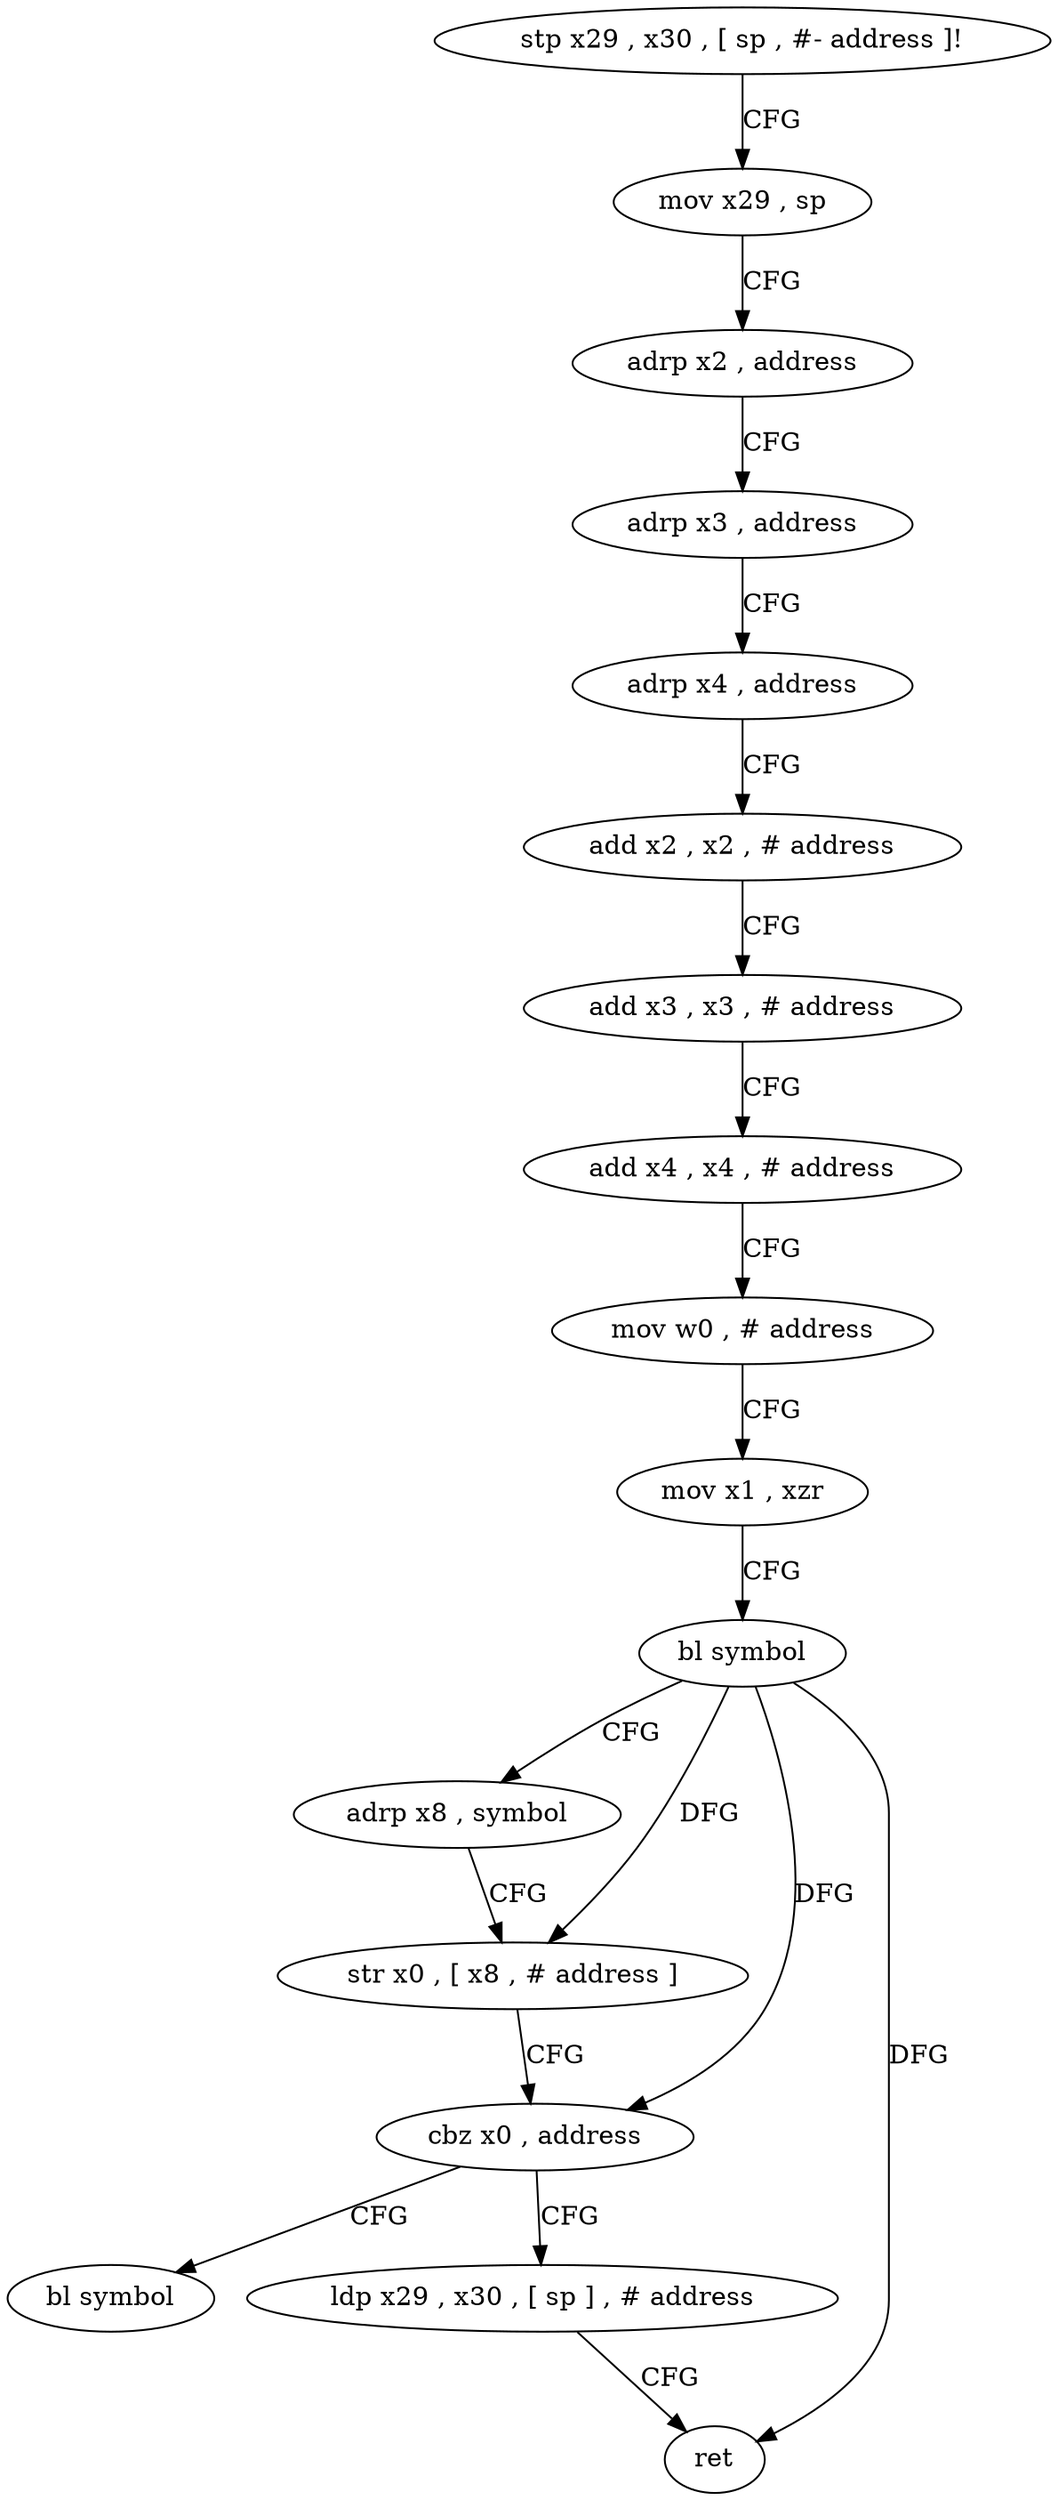 digraph "func" {
"4228292" [label = "stp x29 , x30 , [ sp , #- address ]!" ]
"4228296" [label = "mov x29 , sp" ]
"4228300" [label = "adrp x2 , address" ]
"4228304" [label = "adrp x3 , address" ]
"4228308" [label = "adrp x4 , address" ]
"4228312" [label = "add x2 , x2 , # address" ]
"4228316" [label = "add x3 , x3 , # address" ]
"4228320" [label = "add x4 , x4 , # address" ]
"4228324" [label = "mov w0 , # address" ]
"4228328" [label = "mov x1 , xzr" ]
"4228332" [label = "bl symbol" ]
"4228336" [label = "adrp x8 , symbol" ]
"4228340" [label = "str x0 , [ x8 , # address ]" ]
"4228344" [label = "cbz x0 , address" ]
"4228356" [label = "bl symbol" ]
"4228348" [label = "ldp x29 , x30 , [ sp ] , # address" ]
"4228352" [label = "ret" ]
"4228292" -> "4228296" [ label = "CFG" ]
"4228296" -> "4228300" [ label = "CFG" ]
"4228300" -> "4228304" [ label = "CFG" ]
"4228304" -> "4228308" [ label = "CFG" ]
"4228308" -> "4228312" [ label = "CFG" ]
"4228312" -> "4228316" [ label = "CFG" ]
"4228316" -> "4228320" [ label = "CFG" ]
"4228320" -> "4228324" [ label = "CFG" ]
"4228324" -> "4228328" [ label = "CFG" ]
"4228328" -> "4228332" [ label = "CFG" ]
"4228332" -> "4228336" [ label = "CFG" ]
"4228332" -> "4228340" [ label = "DFG" ]
"4228332" -> "4228344" [ label = "DFG" ]
"4228332" -> "4228352" [ label = "DFG" ]
"4228336" -> "4228340" [ label = "CFG" ]
"4228340" -> "4228344" [ label = "CFG" ]
"4228344" -> "4228356" [ label = "CFG" ]
"4228344" -> "4228348" [ label = "CFG" ]
"4228348" -> "4228352" [ label = "CFG" ]
}
